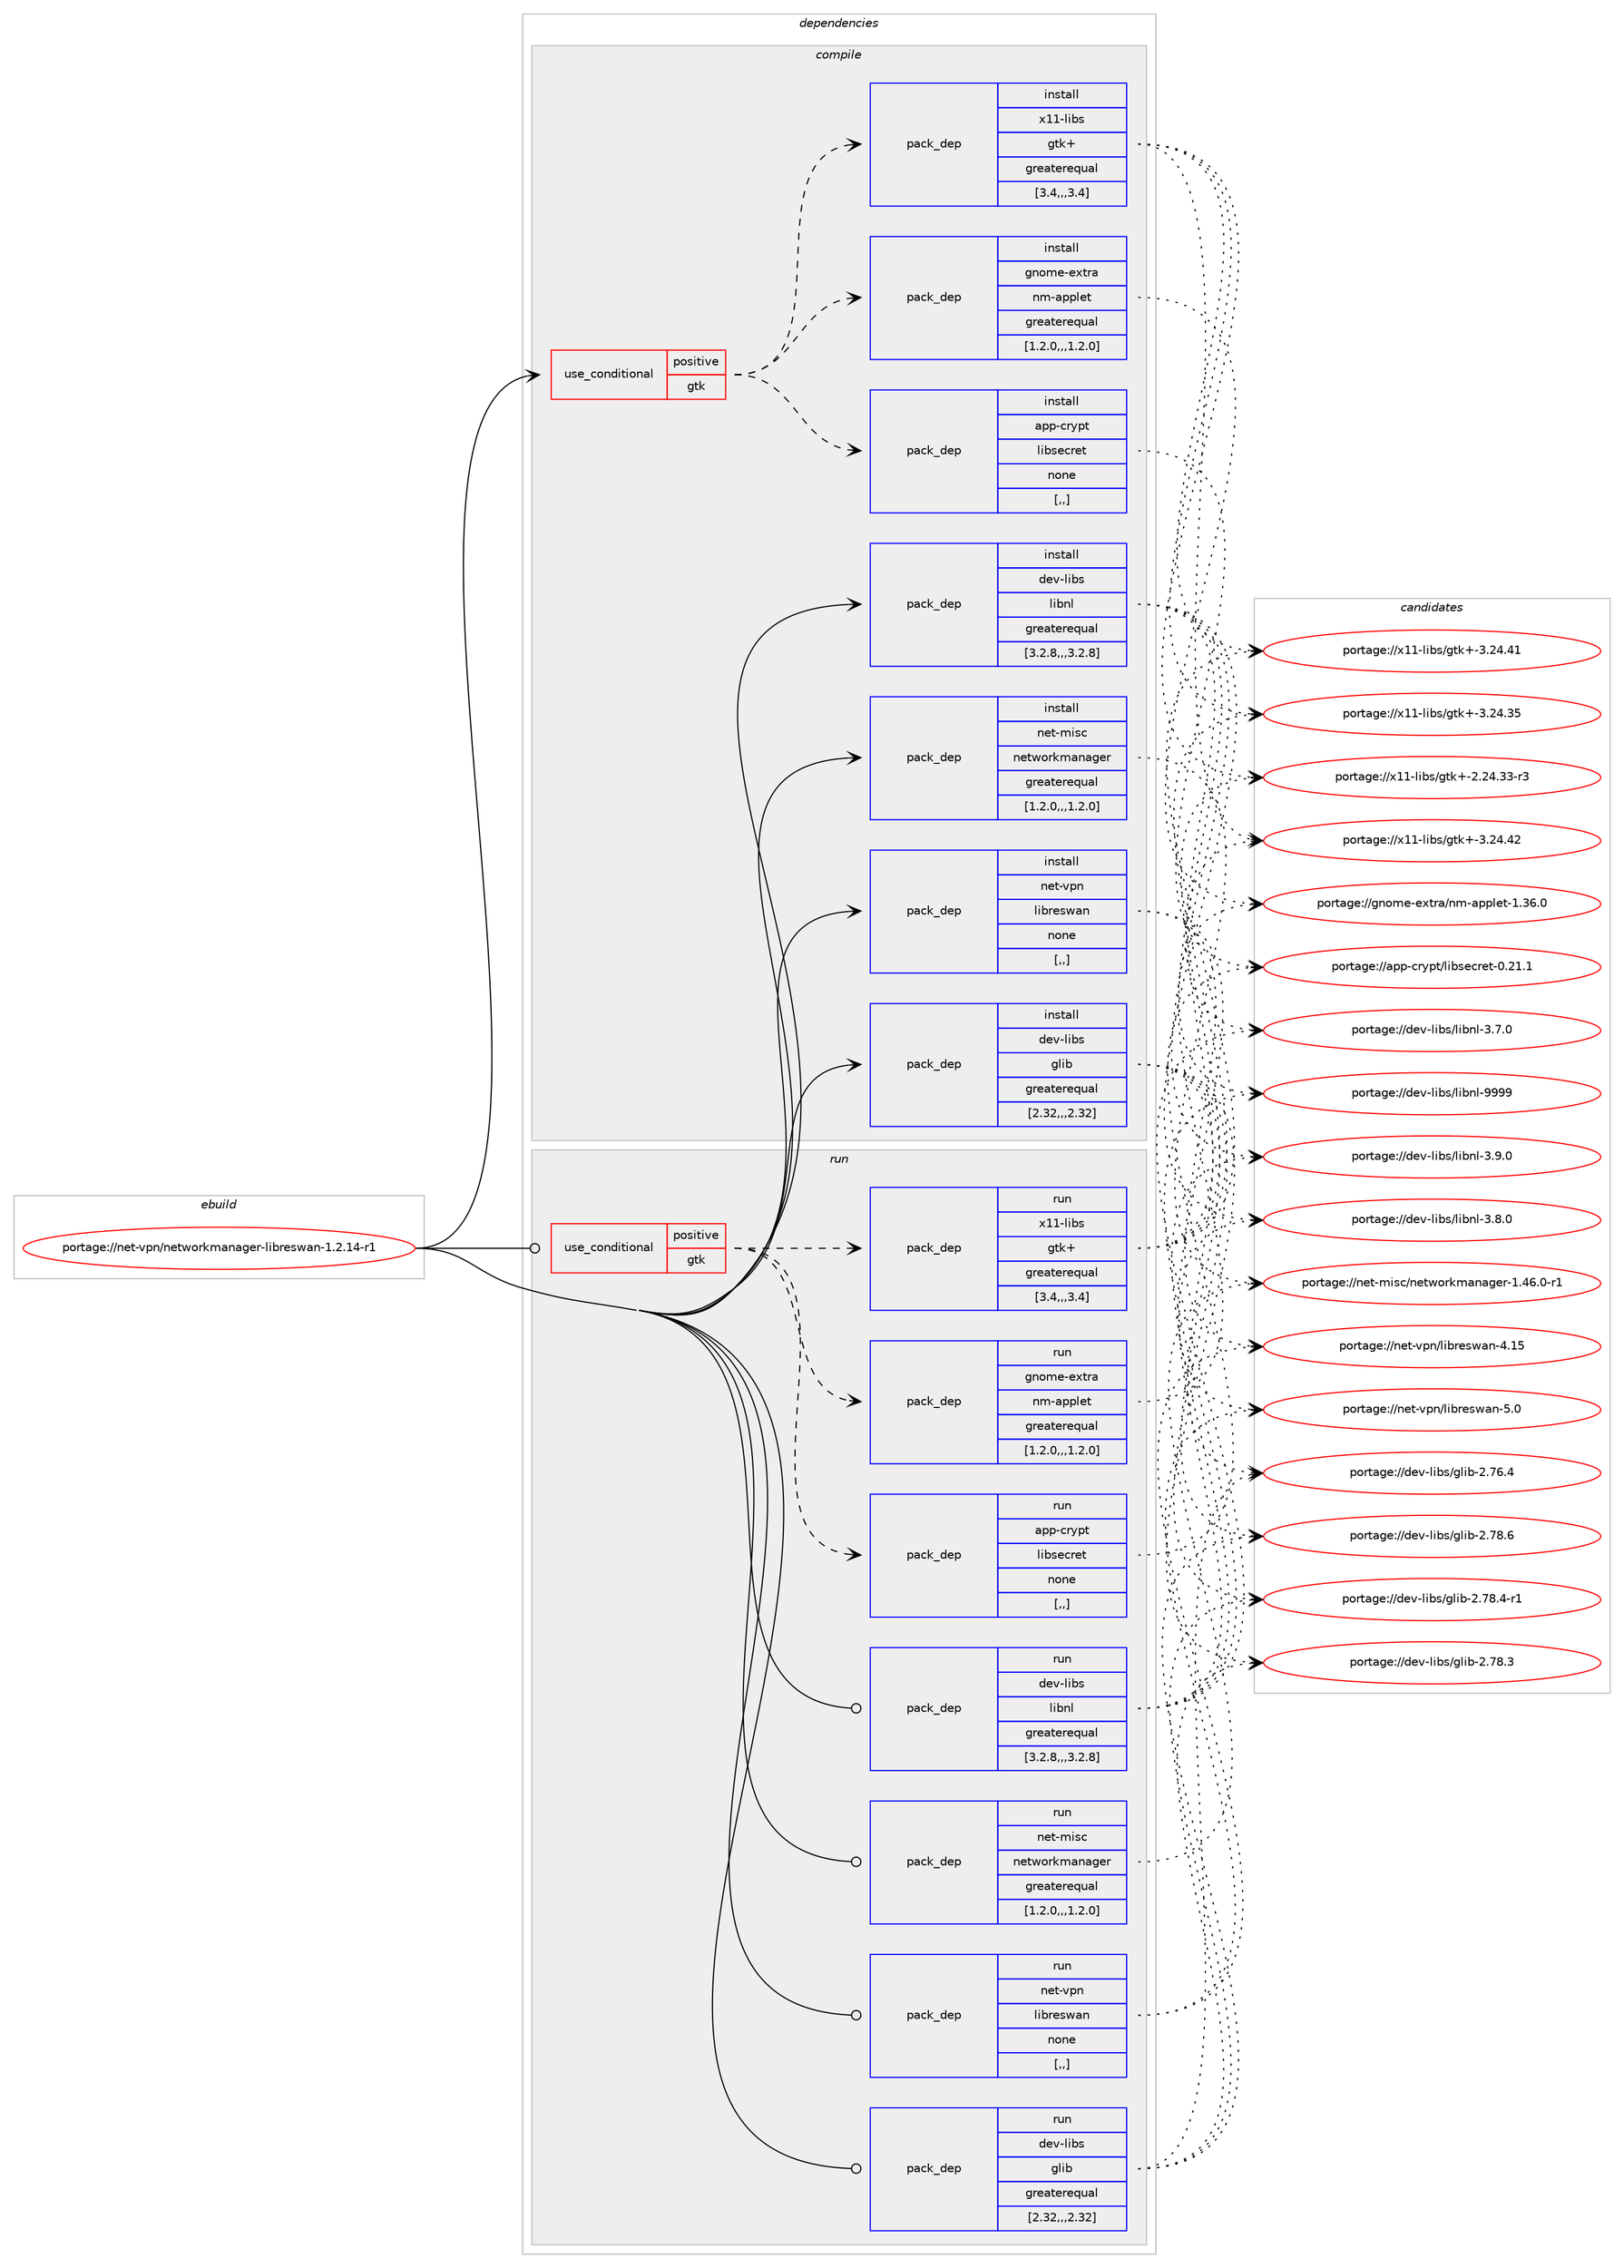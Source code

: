 digraph prolog {

# *************
# Graph options
# *************

newrank=true;
concentrate=true;
compound=true;
graph [rankdir=LR,fontname=Helvetica,fontsize=10,ranksep=1.5];#, ranksep=2.5, nodesep=0.2];
edge  [arrowhead=vee];
node  [fontname=Helvetica,fontsize=10];

# **********
# The ebuild
# **********

subgraph cluster_leftcol {
color=gray;
rank=same;
label=<<i>ebuild</i>>;
id [label="portage://net-vpn/networkmanager-libreswan-1.2.14-r1", color=red, width=4, href="../net-vpn/networkmanager-libreswan-1.2.14-r1.svg"];
}

# ****************
# The dependencies
# ****************

subgraph cluster_midcol {
color=gray;
label=<<i>dependencies</i>>;
subgraph cluster_compile {
fillcolor="#eeeeee";
style=filled;
label=<<i>compile</i>>;
subgraph cond101449 {
dependency383376 [label=<<TABLE BORDER="0" CELLBORDER="1" CELLSPACING="0" CELLPADDING="4"><TR><TD ROWSPAN="3" CELLPADDING="10">use_conditional</TD></TR><TR><TD>positive</TD></TR><TR><TD>gtk</TD></TR></TABLE>>, shape=none, color=red];
subgraph pack279149 {
dependency383377 [label=<<TABLE BORDER="0" CELLBORDER="1" CELLSPACING="0" CELLPADDING="4" WIDTH="220"><TR><TD ROWSPAN="6" CELLPADDING="30">pack_dep</TD></TR><TR><TD WIDTH="110">install</TD></TR><TR><TD>app-crypt</TD></TR><TR><TD>libsecret</TD></TR><TR><TD>none</TD></TR><TR><TD>[,,]</TD></TR></TABLE>>, shape=none, color=blue];
}
dependency383376:e -> dependency383377:w [weight=20,style="dashed",arrowhead="vee"];
subgraph pack279150 {
dependency383378 [label=<<TABLE BORDER="0" CELLBORDER="1" CELLSPACING="0" CELLPADDING="4" WIDTH="220"><TR><TD ROWSPAN="6" CELLPADDING="30">pack_dep</TD></TR><TR><TD WIDTH="110">install</TD></TR><TR><TD>gnome-extra</TD></TR><TR><TD>nm-applet</TD></TR><TR><TD>greaterequal</TD></TR><TR><TD>[1.2.0,,,1.2.0]</TD></TR></TABLE>>, shape=none, color=blue];
}
dependency383376:e -> dependency383378:w [weight=20,style="dashed",arrowhead="vee"];
subgraph pack279151 {
dependency383379 [label=<<TABLE BORDER="0" CELLBORDER="1" CELLSPACING="0" CELLPADDING="4" WIDTH="220"><TR><TD ROWSPAN="6" CELLPADDING="30">pack_dep</TD></TR><TR><TD WIDTH="110">install</TD></TR><TR><TD>x11-libs</TD></TR><TR><TD>gtk+</TD></TR><TR><TD>greaterequal</TD></TR><TR><TD>[3.4,,,3.4]</TD></TR></TABLE>>, shape=none, color=blue];
}
dependency383376:e -> dependency383379:w [weight=20,style="dashed",arrowhead="vee"];
}
id:e -> dependency383376:w [weight=20,style="solid",arrowhead="vee"];
subgraph pack279152 {
dependency383380 [label=<<TABLE BORDER="0" CELLBORDER="1" CELLSPACING="0" CELLPADDING="4" WIDTH="220"><TR><TD ROWSPAN="6" CELLPADDING="30">pack_dep</TD></TR><TR><TD WIDTH="110">install</TD></TR><TR><TD>dev-libs</TD></TR><TR><TD>glib</TD></TR><TR><TD>greaterequal</TD></TR><TR><TD>[2.32,,,2.32]</TD></TR></TABLE>>, shape=none, color=blue];
}
id:e -> dependency383380:w [weight=20,style="solid",arrowhead="vee"];
subgraph pack279153 {
dependency383381 [label=<<TABLE BORDER="0" CELLBORDER="1" CELLSPACING="0" CELLPADDING="4" WIDTH="220"><TR><TD ROWSPAN="6" CELLPADDING="30">pack_dep</TD></TR><TR><TD WIDTH="110">install</TD></TR><TR><TD>dev-libs</TD></TR><TR><TD>libnl</TD></TR><TR><TD>greaterequal</TD></TR><TR><TD>[3.2.8,,,3.2.8]</TD></TR></TABLE>>, shape=none, color=blue];
}
id:e -> dependency383381:w [weight=20,style="solid",arrowhead="vee"];
subgraph pack279154 {
dependency383382 [label=<<TABLE BORDER="0" CELLBORDER="1" CELLSPACING="0" CELLPADDING="4" WIDTH="220"><TR><TD ROWSPAN="6" CELLPADDING="30">pack_dep</TD></TR><TR><TD WIDTH="110">install</TD></TR><TR><TD>net-misc</TD></TR><TR><TD>networkmanager</TD></TR><TR><TD>greaterequal</TD></TR><TR><TD>[1.2.0,,,1.2.0]</TD></TR></TABLE>>, shape=none, color=blue];
}
id:e -> dependency383382:w [weight=20,style="solid",arrowhead="vee"];
subgraph pack279155 {
dependency383383 [label=<<TABLE BORDER="0" CELLBORDER="1" CELLSPACING="0" CELLPADDING="4" WIDTH="220"><TR><TD ROWSPAN="6" CELLPADDING="30">pack_dep</TD></TR><TR><TD WIDTH="110">install</TD></TR><TR><TD>net-vpn</TD></TR><TR><TD>libreswan</TD></TR><TR><TD>none</TD></TR><TR><TD>[,,]</TD></TR></TABLE>>, shape=none, color=blue];
}
id:e -> dependency383383:w [weight=20,style="solid",arrowhead="vee"];
}
subgraph cluster_compileandrun {
fillcolor="#eeeeee";
style=filled;
label=<<i>compile and run</i>>;
}
subgraph cluster_run {
fillcolor="#eeeeee";
style=filled;
label=<<i>run</i>>;
subgraph cond101450 {
dependency383384 [label=<<TABLE BORDER="0" CELLBORDER="1" CELLSPACING="0" CELLPADDING="4"><TR><TD ROWSPAN="3" CELLPADDING="10">use_conditional</TD></TR><TR><TD>positive</TD></TR><TR><TD>gtk</TD></TR></TABLE>>, shape=none, color=red];
subgraph pack279156 {
dependency383385 [label=<<TABLE BORDER="0" CELLBORDER="1" CELLSPACING="0" CELLPADDING="4" WIDTH="220"><TR><TD ROWSPAN="6" CELLPADDING="30">pack_dep</TD></TR><TR><TD WIDTH="110">run</TD></TR><TR><TD>app-crypt</TD></TR><TR><TD>libsecret</TD></TR><TR><TD>none</TD></TR><TR><TD>[,,]</TD></TR></TABLE>>, shape=none, color=blue];
}
dependency383384:e -> dependency383385:w [weight=20,style="dashed",arrowhead="vee"];
subgraph pack279157 {
dependency383386 [label=<<TABLE BORDER="0" CELLBORDER="1" CELLSPACING="0" CELLPADDING="4" WIDTH="220"><TR><TD ROWSPAN="6" CELLPADDING="30">pack_dep</TD></TR><TR><TD WIDTH="110">run</TD></TR><TR><TD>gnome-extra</TD></TR><TR><TD>nm-applet</TD></TR><TR><TD>greaterequal</TD></TR><TR><TD>[1.2.0,,,1.2.0]</TD></TR></TABLE>>, shape=none, color=blue];
}
dependency383384:e -> dependency383386:w [weight=20,style="dashed",arrowhead="vee"];
subgraph pack279158 {
dependency383387 [label=<<TABLE BORDER="0" CELLBORDER="1" CELLSPACING="0" CELLPADDING="4" WIDTH="220"><TR><TD ROWSPAN="6" CELLPADDING="30">pack_dep</TD></TR><TR><TD WIDTH="110">run</TD></TR><TR><TD>x11-libs</TD></TR><TR><TD>gtk+</TD></TR><TR><TD>greaterequal</TD></TR><TR><TD>[3.4,,,3.4]</TD></TR></TABLE>>, shape=none, color=blue];
}
dependency383384:e -> dependency383387:w [weight=20,style="dashed",arrowhead="vee"];
}
id:e -> dependency383384:w [weight=20,style="solid",arrowhead="odot"];
subgraph pack279159 {
dependency383388 [label=<<TABLE BORDER="0" CELLBORDER="1" CELLSPACING="0" CELLPADDING="4" WIDTH="220"><TR><TD ROWSPAN="6" CELLPADDING="30">pack_dep</TD></TR><TR><TD WIDTH="110">run</TD></TR><TR><TD>dev-libs</TD></TR><TR><TD>glib</TD></TR><TR><TD>greaterequal</TD></TR><TR><TD>[2.32,,,2.32]</TD></TR></TABLE>>, shape=none, color=blue];
}
id:e -> dependency383388:w [weight=20,style="solid",arrowhead="odot"];
subgraph pack279160 {
dependency383389 [label=<<TABLE BORDER="0" CELLBORDER="1" CELLSPACING="0" CELLPADDING="4" WIDTH="220"><TR><TD ROWSPAN="6" CELLPADDING="30">pack_dep</TD></TR><TR><TD WIDTH="110">run</TD></TR><TR><TD>dev-libs</TD></TR><TR><TD>libnl</TD></TR><TR><TD>greaterequal</TD></TR><TR><TD>[3.2.8,,,3.2.8]</TD></TR></TABLE>>, shape=none, color=blue];
}
id:e -> dependency383389:w [weight=20,style="solid",arrowhead="odot"];
subgraph pack279161 {
dependency383390 [label=<<TABLE BORDER="0" CELLBORDER="1" CELLSPACING="0" CELLPADDING="4" WIDTH="220"><TR><TD ROWSPAN="6" CELLPADDING="30">pack_dep</TD></TR><TR><TD WIDTH="110">run</TD></TR><TR><TD>net-misc</TD></TR><TR><TD>networkmanager</TD></TR><TR><TD>greaterequal</TD></TR><TR><TD>[1.2.0,,,1.2.0]</TD></TR></TABLE>>, shape=none, color=blue];
}
id:e -> dependency383390:w [weight=20,style="solid",arrowhead="odot"];
subgraph pack279162 {
dependency383391 [label=<<TABLE BORDER="0" CELLBORDER="1" CELLSPACING="0" CELLPADDING="4" WIDTH="220"><TR><TD ROWSPAN="6" CELLPADDING="30">pack_dep</TD></TR><TR><TD WIDTH="110">run</TD></TR><TR><TD>net-vpn</TD></TR><TR><TD>libreswan</TD></TR><TR><TD>none</TD></TR><TR><TD>[,,]</TD></TR></TABLE>>, shape=none, color=blue];
}
id:e -> dependency383391:w [weight=20,style="solid",arrowhead="odot"];
}
}

# **************
# The candidates
# **************

subgraph cluster_choices {
rank=same;
color=gray;
label=<<i>candidates</i>>;

subgraph choice279149 {
color=black;
nodesep=1;
choice97112112459911412111211647108105981151019911410111645484650494649 [label="portage://app-crypt/libsecret-0.21.1", color=red, width=4,href="../app-crypt/libsecret-0.21.1.svg"];
dependency383377:e -> choice97112112459911412111211647108105981151019911410111645484650494649:w [style=dotted,weight="100"];
}
subgraph choice279150 {
color=black;
nodesep=1;
choice103110111109101451011201161149747110109459711211210810111645494651544648 [label="portage://gnome-extra/nm-applet-1.36.0", color=red, width=4,href="../gnome-extra/nm-applet-1.36.0.svg"];
dependency383378:e -> choice103110111109101451011201161149747110109459711211210810111645494651544648:w [style=dotted,weight="100"];
}
subgraph choice279151 {
color=black;
nodesep=1;
choice1204949451081059811547103116107434551465052465250 [label="portage://x11-libs/gtk+-3.24.42", color=red, width=4,href="../x11-libs/gtk+-3.24.42.svg"];
choice1204949451081059811547103116107434551465052465249 [label="portage://x11-libs/gtk+-3.24.41", color=red, width=4,href="../x11-libs/gtk+-3.24.41.svg"];
choice1204949451081059811547103116107434551465052465153 [label="portage://x11-libs/gtk+-3.24.35", color=red, width=4,href="../x11-libs/gtk+-3.24.35.svg"];
choice12049494510810598115471031161074345504650524651514511451 [label="portage://x11-libs/gtk+-2.24.33-r3", color=red, width=4,href="../x11-libs/gtk+-2.24.33-r3.svg"];
dependency383379:e -> choice1204949451081059811547103116107434551465052465250:w [style=dotted,weight="100"];
dependency383379:e -> choice1204949451081059811547103116107434551465052465249:w [style=dotted,weight="100"];
dependency383379:e -> choice1204949451081059811547103116107434551465052465153:w [style=dotted,weight="100"];
dependency383379:e -> choice12049494510810598115471031161074345504650524651514511451:w [style=dotted,weight="100"];
}
subgraph choice279152 {
color=black;
nodesep=1;
choice1001011184510810598115471031081059845504655564654 [label="portage://dev-libs/glib-2.78.6", color=red, width=4,href="../dev-libs/glib-2.78.6.svg"];
choice10010111845108105981154710310810598455046555646524511449 [label="portage://dev-libs/glib-2.78.4-r1", color=red, width=4,href="../dev-libs/glib-2.78.4-r1.svg"];
choice1001011184510810598115471031081059845504655564651 [label="portage://dev-libs/glib-2.78.3", color=red, width=4,href="../dev-libs/glib-2.78.3.svg"];
choice1001011184510810598115471031081059845504655544652 [label="portage://dev-libs/glib-2.76.4", color=red, width=4,href="../dev-libs/glib-2.76.4.svg"];
dependency383380:e -> choice1001011184510810598115471031081059845504655564654:w [style=dotted,weight="100"];
dependency383380:e -> choice10010111845108105981154710310810598455046555646524511449:w [style=dotted,weight="100"];
dependency383380:e -> choice1001011184510810598115471031081059845504655564651:w [style=dotted,weight="100"];
dependency383380:e -> choice1001011184510810598115471031081059845504655544652:w [style=dotted,weight="100"];
}
subgraph choice279153 {
color=black;
nodesep=1;
choice100101118451081059811547108105981101084557575757 [label="portage://dev-libs/libnl-9999", color=red, width=4,href="../dev-libs/libnl-9999.svg"];
choice10010111845108105981154710810598110108455146574648 [label="portage://dev-libs/libnl-3.9.0", color=red, width=4,href="../dev-libs/libnl-3.9.0.svg"];
choice10010111845108105981154710810598110108455146564648 [label="portage://dev-libs/libnl-3.8.0", color=red, width=4,href="../dev-libs/libnl-3.8.0.svg"];
choice10010111845108105981154710810598110108455146554648 [label="portage://dev-libs/libnl-3.7.0", color=red, width=4,href="../dev-libs/libnl-3.7.0.svg"];
dependency383381:e -> choice100101118451081059811547108105981101084557575757:w [style=dotted,weight="100"];
dependency383381:e -> choice10010111845108105981154710810598110108455146574648:w [style=dotted,weight="100"];
dependency383381:e -> choice10010111845108105981154710810598110108455146564648:w [style=dotted,weight="100"];
dependency383381:e -> choice10010111845108105981154710810598110108455146554648:w [style=dotted,weight="100"];
}
subgraph choice279154 {
color=black;
nodesep=1;
choice1101011164510910511599471101011161191111141071099711097103101114454946525446484511449 [label="portage://net-misc/networkmanager-1.46.0-r1", color=red, width=4,href="../net-misc/networkmanager-1.46.0-r1.svg"];
dependency383382:e -> choice1101011164510910511599471101011161191111141071099711097103101114454946525446484511449:w [style=dotted,weight="100"];
}
subgraph choice279155 {
color=black;
nodesep=1;
choice1101011164511811211047108105981141011151199711045534648 [label="portage://net-vpn/libreswan-5.0", color=red, width=4,href="../net-vpn/libreswan-5.0.svg"];
choice110101116451181121104710810598114101115119971104552464953 [label="portage://net-vpn/libreswan-4.15", color=red, width=4,href="../net-vpn/libreswan-4.15.svg"];
dependency383383:e -> choice1101011164511811211047108105981141011151199711045534648:w [style=dotted,weight="100"];
dependency383383:e -> choice110101116451181121104710810598114101115119971104552464953:w [style=dotted,weight="100"];
}
subgraph choice279156 {
color=black;
nodesep=1;
choice97112112459911412111211647108105981151019911410111645484650494649 [label="portage://app-crypt/libsecret-0.21.1", color=red, width=4,href="../app-crypt/libsecret-0.21.1.svg"];
dependency383385:e -> choice97112112459911412111211647108105981151019911410111645484650494649:w [style=dotted,weight="100"];
}
subgraph choice279157 {
color=black;
nodesep=1;
choice103110111109101451011201161149747110109459711211210810111645494651544648 [label="portage://gnome-extra/nm-applet-1.36.0", color=red, width=4,href="../gnome-extra/nm-applet-1.36.0.svg"];
dependency383386:e -> choice103110111109101451011201161149747110109459711211210810111645494651544648:w [style=dotted,weight="100"];
}
subgraph choice279158 {
color=black;
nodesep=1;
choice1204949451081059811547103116107434551465052465250 [label="portage://x11-libs/gtk+-3.24.42", color=red, width=4,href="../x11-libs/gtk+-3.24.42.svg"];
choice1204949451081059811547103116107434551465052465249 [label="portage://x11-libs/gtk+-3.24.41", color=red, width=4,href="../x11-libs/gtk+-3.24.41.svg"];
choice1204949451081059811547103116107434551465052465153 [label="portage://x11-libs/gtk+-3.24.35", color=red, width=4,href="../x11-libs/gtk+-3.24.35.svg"];
choice12049494510810598115471031161074345504650524651514511451 [label="portage://x11-libs/gtk+-2.24.33-r3", color=red, width=4,href="../x11-libs/gtk+-2.24.33-r3.svg"];
dependency383387:e -> choice1204949451081059811547103116107434551465052465250:w [style=dotted,weight="100"];
dependency383387:e -> choice1204949451081059811547103116107434551465052465249:w [style=dotted,weight="100"];
dependency383387:e -> choice1204949451081059811547103116107434551465052465153:w [style=dotted,weight="100"];
dependency383387:e -> choice12049494510810598115471031161074345504650524651514511451:w [style=dotted,weight="100"];
}
subgraph choice279159 {
color=black;
nodesep=1;
choice1001011184510810598115471031081059845504655564654 [label="portage://dev-libs/glib-2.78.6", color=red, width=4,href="../dev-libs/glib-2.78.6.svg"];
choice10010111845108105981154710310810598455046555646524511449 [label="portage://dev-libs/glib-2.78.4-r1", color=red, width=4,href="../dev-libs/glib-2.78.4-r1.svg"];
choice1001011184510810598115471031081059845504655564651 [label="portage://dev-libs/glib-2.78.3", color=red, width=4,href="../dev-libs/glib-2.78.3.svg"];
choice1001011184510810598115471031081059845504655544652 [label="portage://dev-libs/glib-2.76.4", color=red, width=4,href="../dev-libs/glib-2.76.4.svg"];
dependency383388:e -> choice1001011184510810598115471031081059845504655564654:w [style=dotted,weight="100"];
dependency383388:e -> choice10010111845108105981154710310810598455046555646524511449:w [style=dotted,weight="100"];
dependency383388:e -> choice1001011184510810598115471031081059845504655564651:w [style=dotted,weight="100"];
dependency383388:e -> choice1001011184510810598115471031081059845504655544652:w [style=dotted,weight="100"];
}
subgraph choice279160 {
color=black;
nodesep=1;
choice100101118451081059811547108105981101084557575757 [label="portage://dev-libs/libnl-9999", color=red, width=4,href="../dev-libs/libnl-9999.svg"];
choice10010111845108105981154710810598110108455146574648 [label="portage://dev-libs/libnl-3.9.0", color=red, width=4,href="../dev-libs/libnl-3.9.0.svg"];
choice10010111845108105981154710810598110108455146564648 [label="portage://dev-libs/libnl-3.8.0", color=red, width=4,href="../dev-libs/libnl-3.8.0.svg"];
choice10010111845108105981154710810598110108455146554648 [label="portage://dev-libs/libnl-3.7.0", color=red, width=4,href="../dev-libs/libnl-3.7.0.svg"];
dependency383389:e -> choice100101118451081059811547108105981101084557575757:w [style=dotted,weight="100"];
dependency383389:e -> choice10010111845108105981154710810598110108455146574648:w [style=dotted,weight="100"];
dependency383389:e -> choice10010111845108105981154710810598110108455146564648:w [style=dotted,weight="100"];
dependency383389:e -> choice10010111845108105981154710810598110108455146554648:w [style=dotted,weight="100"];
}
subgraph choice279161 {
color=black;
nodesep=1;
choice1101011164510910511599471101011161191111141071099711097103101114454946525446484511449 [label="portage://net-misc/networkmanager-1.46.0-r1", color=red, width=4,href="../net-misc/networkmanager-1.46.0-r1.svg"];
dependency383390:e -> choice1101011164510910511599471101011161191111141071099711097103101114454946525446484511449:w [style=dotted,weight="100"];
}
subgraph choice279162 {
color=black;
nodesep=1;
choice1101011164511811211047108105981141011151199711045534648 [label="portage://net-vpn/libreswan-5.0", color=red, width=4,href="../net-vpn/libreswan-5.0.svg"];
choice110101116451181121104710810598114101115119971104552464953 [label="portage://net-vpn/libreswan-4.15", color=red, width=4,href="../net-vpn/libreswan-4.15.svg"];
dependency383391:e -> choice1101011164511811211047108105981141011151199711045534648:w [style=dotted,weight="100"];
dependency383391:e -> choice110101116451181121104710810598114101115119971104552464953:w [style=dotted,weight="100"];
}
}

}
